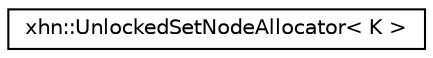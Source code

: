 digraph "Graphical Class Hierarchy"
{
  edge [fontname="Helvetica",fontsize="10",labelfontname="Helvetica",labelfontsize="10"];
  node [fontname="Helvetica",fontsize="10",shape=record];
  rankdir="LR";
  Node1 [label="xhn::UnlockedSetNodeAllocator\< K \>",height=0.2,width=0.4,color="black", fillcolor="white", style="filled",URL="$classxhn_1_1_unlocked_set_node_allocator.html"];
}
